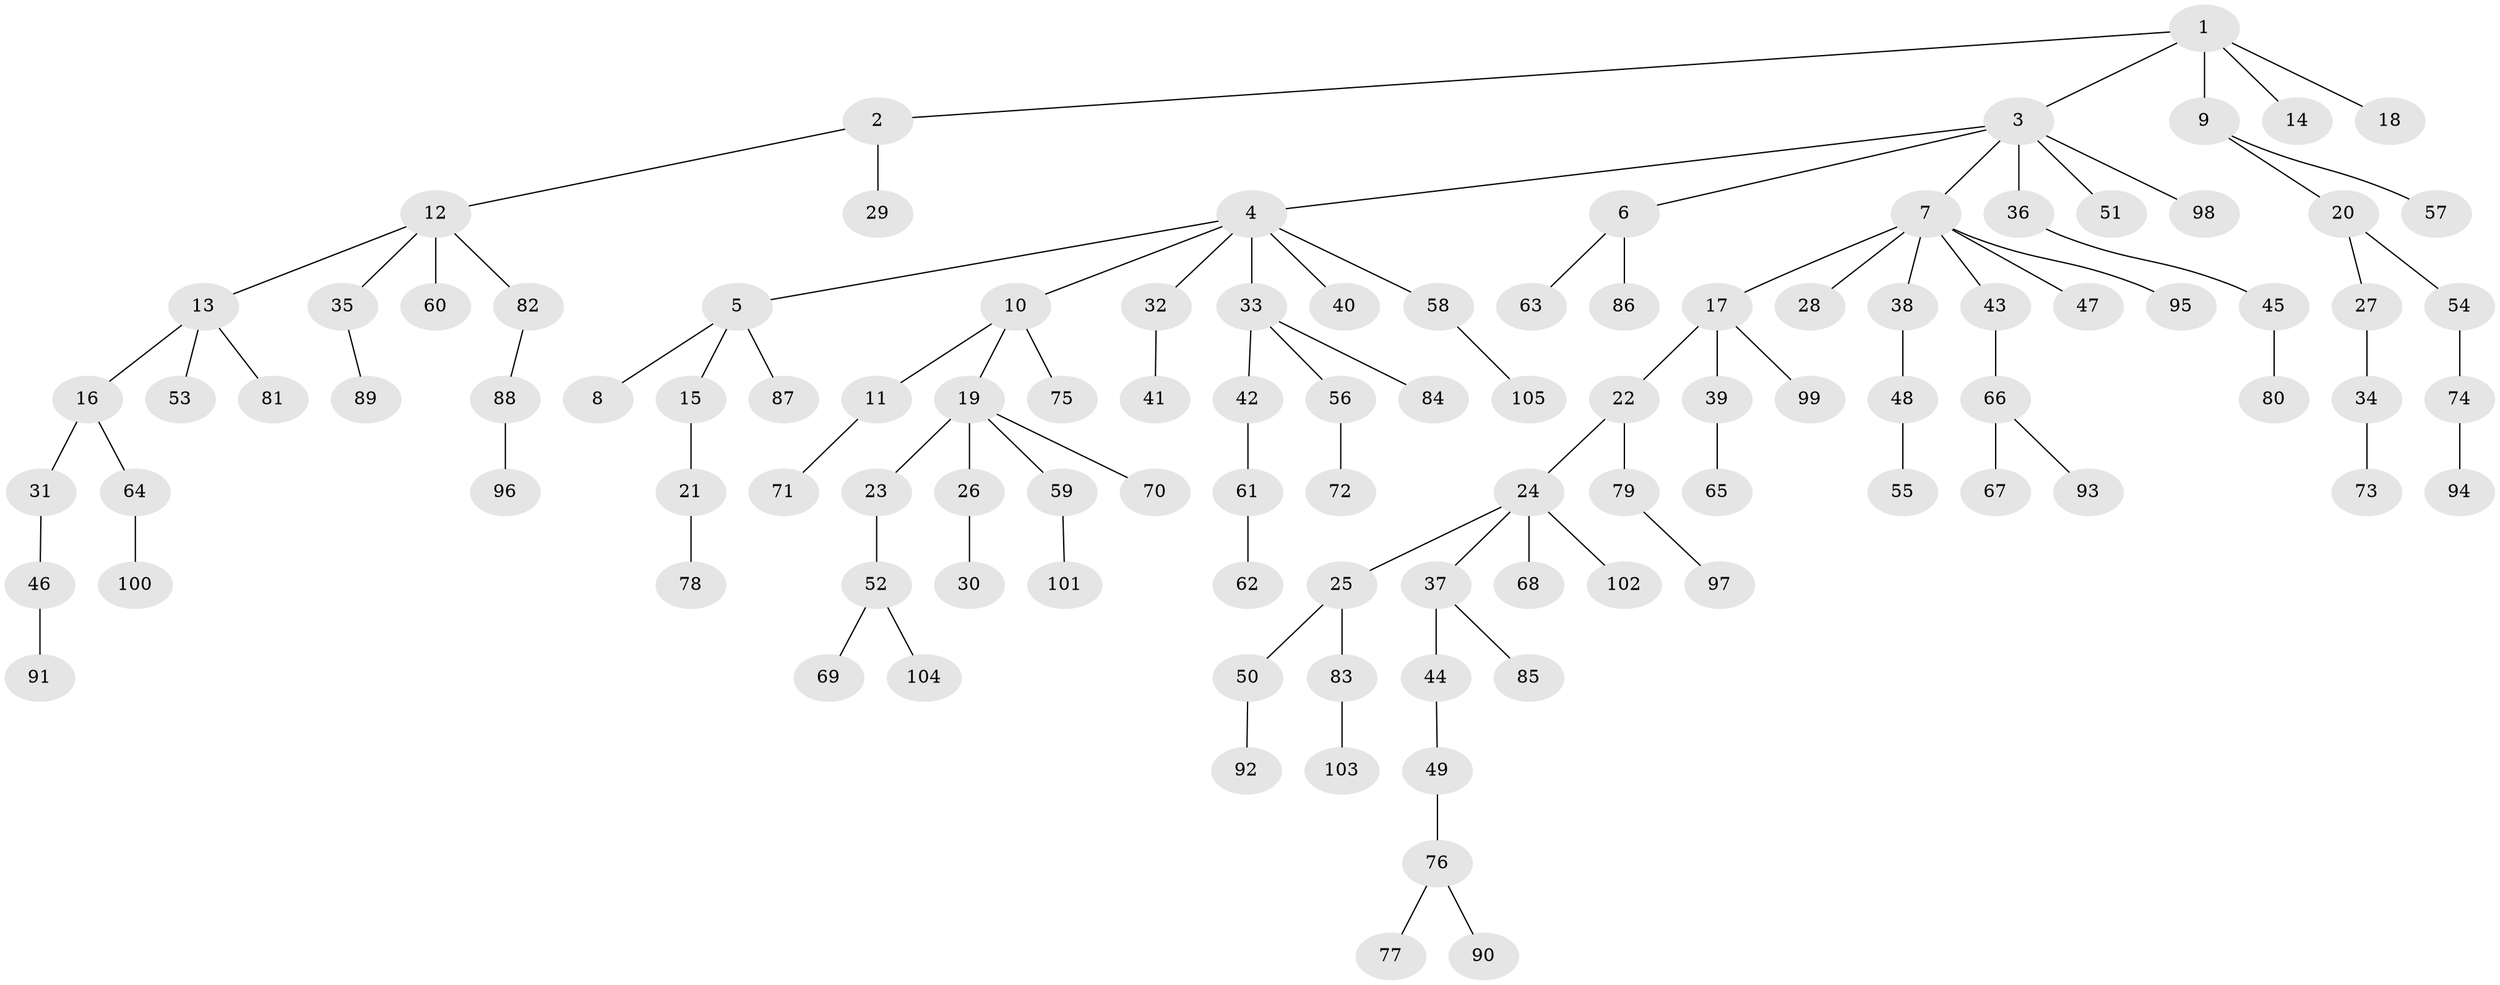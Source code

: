 // coarse degree distribution, {4: 0.056338028169014086, 2: 0.19718309859154928, 6: 0.04225352112676056, 9: 0.014084507042253521, 3: 0.08450704225352113, 1: 0.5774647887323944, 5: 0.028169014084507043}
// Generated by graph-tools (version 1.1) at 2025/52/02/27/25 19:52:12]
// undirected, 105 vertices, 104 edges
graph export_dot {
graph [start="1"]
  node [color=gray90,style=filled];
  1;
  2;
  3;
  4;
  5;
  6;
  7;
  8;
  9;
  10;
  11;
  12;
  13;
  14;
  15;
  16;
  17;
  18;
  19;
  20;
  21;
  22;
  23;
  24;
  25;
  26;
  27;
  28;
  29;
  30;
  31;
  32;
  33;
  34;
  35;
  36;
  37;
  38;
  39;
  40;
  41;
  42;
  43;
  44;
  45;
  46;
  47;
  48;
  49;
  50;
  51;
  52;
  53;
  54;
  55;
  56;
  57;
  58;
  59;
  60;
  61;
  62;
  63;
  64;
  65;
  66;
  67;
  68;
  69;
  70;
  71;
  72;
  73;
  74;
  75;
  76;
  77;
  78;
  79;
  80;
  81;
  82;
  83;
  84;
  85;
  86;
  87;
  88;
  89;
  90;
  91;
  92;
  93;
  94;
  95;
  96;
  97;
  98;
  99;
  100;
  101;
  102;
  103;
  104;
  105;
  1 -- 2;
  1 -- 3;
  1 -- 9;
  1 -- 14;
  1 -- 18;
  2 -- 12;
  2 -- 29;
  3 -- 4;
  3 -- 6;
  3 -- 7;
  3 -- 36;
  3 -- 51;
  3 -- 98;
  4 -- 5;
  4 -- 10;
  4 -- 32;
  4 -- 33;
  4 -- 40;
  4 -- 58;
  5 -- 8;
  5 -- 15;
  5 -- 87;
  6 -- 63;
  6 -- 86;
  7 -- 17;
  7 -- 28;
  7 -- 38;
  7 -- 43;
  7 -- 47;
  7 -- 95;
  9 -- 20;
  9 -- 57;
  10 -- 11;
  10 -- 19;
  10 -- 75;
  11 -- 71;
  12 -- 13;
  12 -- 35;
  12 -- 60;
  12 -- 82;
  13 -- 16;
  13 -- 53;
  13 -- 81;
  15 -- 21;
  16 -- 31;
  16 -- 64;
  17 -- 22;
  17 -- 39;
  17 -- 99;
  19 -- 23;
  19 -- 26;
  19 -- 59;
  19 -- 70;
  20 -- 27;
  20 -- 54;
  21 -- 78;
  22 -- 24;
  22 -- 79;
  23 -- 52;
  24 -- 25;
  24 -- 37;
  24 -- 68;
  24 -- 102;
  25 -- 50;
  25 -- 83;
  26 -- 30;
  27 -- 34;
  31 -- 46;
  32 -- 41;
  33 -- 42;
  33 -- 56;
  33 -- 84;
  34 -- 73;
  35 -- 89;
  36 -- 45;
  37 -- 44;
  37 -- 85;
  38 -- 48;
  39 -- 65;
  42 -- 61;
  43 -- 66;
  44 -- 49;
  45 -- 80;
  46 -- 91;
  48 -- 55;
  49 -- 76;
  50 -- 92;
  52 -- 69;
  52 -- 104;
  54 -- 74;
  56 -- 72;
  58 -- 105;
  59 -- 101;
  61 -- 62;
  64 -- 100;
  66 -- 67;
  66 -- 93;
  74 -- 94;
  76 -- 77;
  76 -- 90;
  79 -- 97;
  82 -- 88;
  83 -- 103;
  88 -- 96;
}

